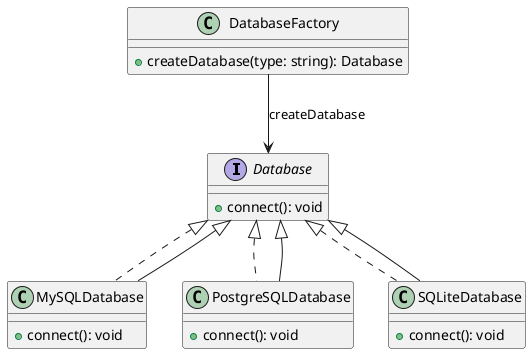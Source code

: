 @startuml
interface Database {
    +connect(): void
}

class MySQLDatabase implements Database {
    +connect(): void
}

class PostgreSQLDatabase implements Database {
    +connect(): void
}

class SQLiteDatabase implements Database {
    +connect(): void
}

class DatabaseFactory {
    +createDatabase(type: string): Database
}

DatabaseFactory --> Database: createDatabase
Database <|-- MySQLDatabase
Database <|-- PostgreSQLDatabase
Database <|-- SQLiteDatabase
@enduml
